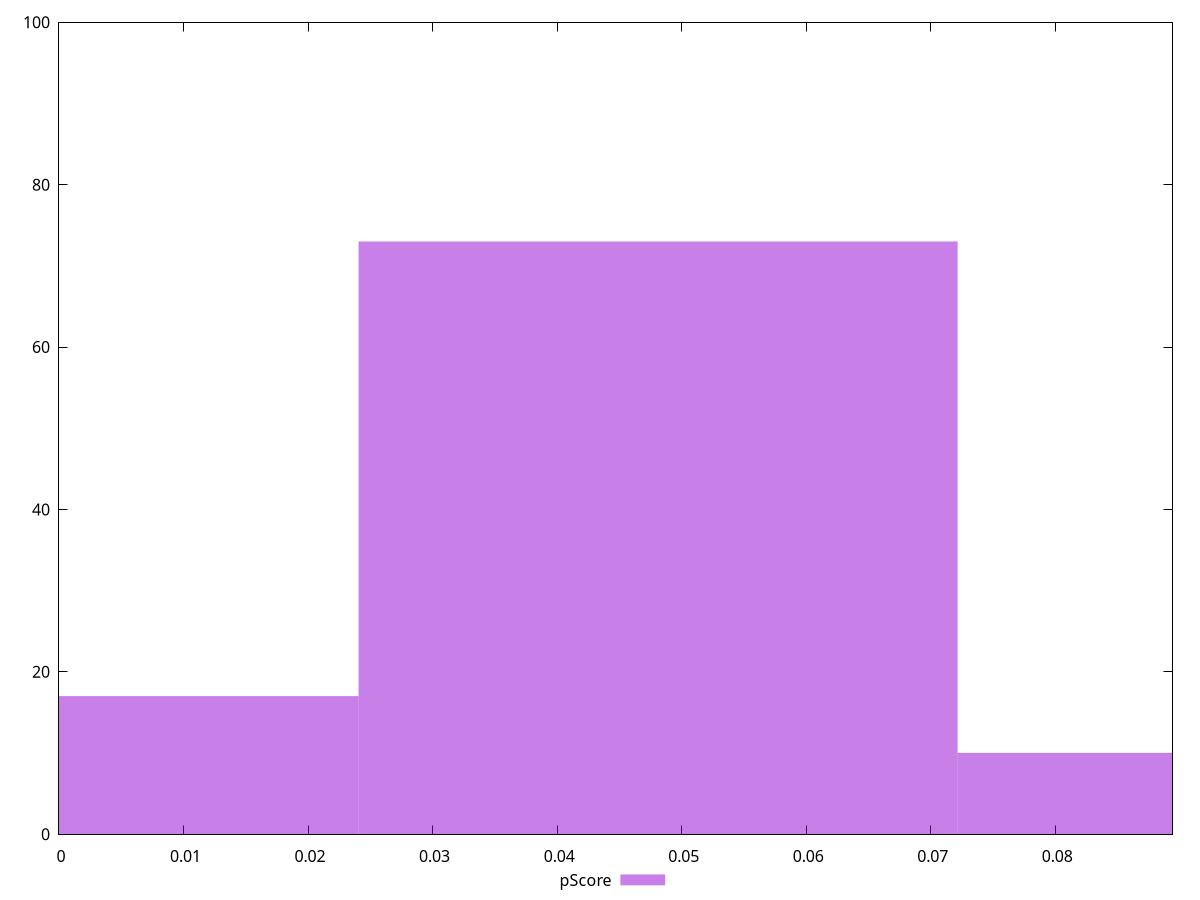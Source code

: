 reset

$pScore <<EOF
0 17
0.04810492162264886 73
0.09620984324529772 10
EOF

set key outside below
set boxwidth 0.04810492162264886
set xrange [0:0.08941176470588236]
set yrange [0:100]
set trange [0:100]
set style fill transparent solid 0.5 noborder
set terminal svg size 640, 490 enhanced background rgb 'white'
set output "report_00025_2021-02-22T21:38:55.199Z/uses-http2/samples/pages+cached/pScore/histogram.svg"

plot $pScore title "pScore" with boxes

reset
